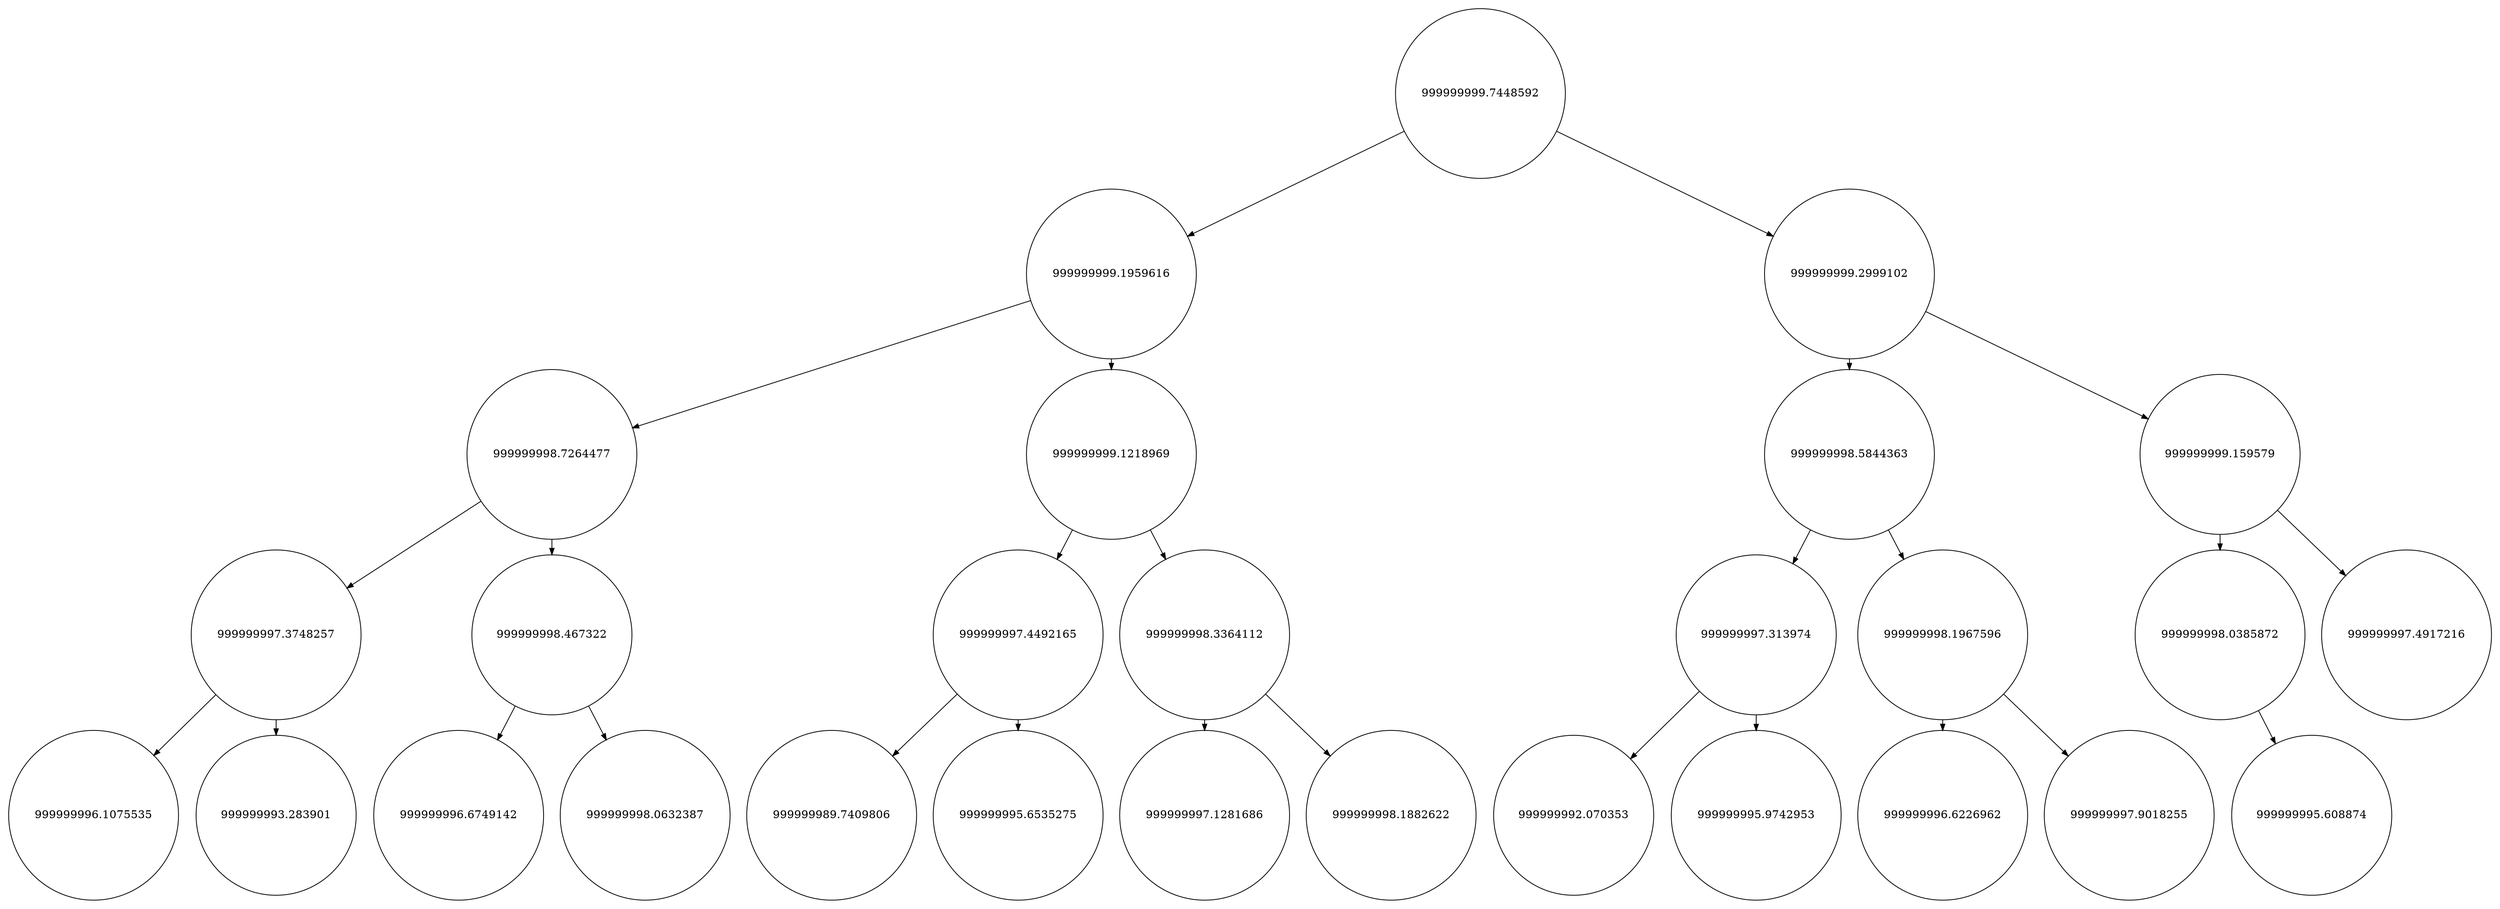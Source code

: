 
    digraph G {
    nodesep=0.3;
    ranksep=0.2;
    margin=0.1;
    node [shape=circle];
    edge [arrowsize=0.8];
    1 -> 2[side=left];
1 -> 3;
2 -> 4[side=left];
2 -> 5;
3 -> 6[side=left];
3 -> 7;
4 -> 8[side=left];
4 -> 9;
5 -> 10[side=left];
5 -> 11;
6 -> 12[side=left];
6 -> 13;
7 -> 14[side=left];
7 -> 15;
8 -> 16[side=left];
8 -> 17;
9 -> 18[side=left];
9 -> 19;
10 -> 20[side=left];
10 -> 21;
11 -> 22[side=left];
11 -> 23;
12 -> 24[side=left];
12 -> 25;
13 -> 26[side=left];
13 -> 27;
14 -> 28[side=left];
1[label="999999999.7448592"]
2[label="999999999.1959616"]
3[label="999999999.2999102"]
4[label="999999998.7264477"]
5[label="999999999.1218969"]
6[label="999999998.5844363"]
7[label="999999999.159579"]
8[label="999999997.3748257"]
9[label="999999998.467322"]
10[label="999999997.4492165"]
11[label="999999998.3364112"]
12[label="999999997.313974"]
13[label="999999998.1967596"]
14[label="999999998.0385872"]
15[label="999999997.4917216"]
16[label="999999996.1075535"]
17[label="999999993.283901"]
18[label="999999996.6749142"]
19[label="999999998.0632387"]
20[label="999999989.7409806"]
21[label="999999995.6535275"]
22[label="999999997.1281686"]
23[label="999999998.1882622"]
24[label="999999992.070353"]
25[label="999999995.9742953"]
26[label="999999996.6226962"]
27[label="999999997.9018255"]
28[label="999999995.608874"]}